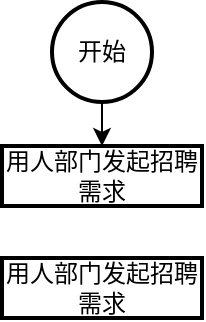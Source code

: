 <mxfile version="21.5.0" type="github">
  <diagram name="第 1 页" id="bBvsN8iroXIrdniodsAV">
    <mxGraphModel dx="1434" dy="764" grid="0" gridSize="10" guides="1" tooltips="1" connect="1" arrows="1" fold="1" page="1" pageScale="1" pageWidth="827" pageHeight="1169" math="0" shadow="0">
      <root>
        <mxCell id="0" />
        <mxCell id="1" parent="0" />
        <mxCell id="igFqEQNSGW9ujfR-BA13-3" value="" style="edgeStyle=orthogonalEdgeStyle;rounded=0;orthogonalLoop=1;jettySize=auto;html=1;" edge="1" parent="1" source="igFqEQNSGW9ujfR-BA13-1" target="igFqEQNSGW9ujfR-BA13-2">
          <mxGeometry relative="1" as="geometry" />
        </mxCell>
        <mxCell id="igFqEQNSGW9ujfR-BA13-1" value="开始" style="strokeWidth=2;html=1;shape=mxgraph.flowchart.start_2;whiteSpace=wrap;aspect=fixed;" vertex="1" parent="1">
          <mxGeometry x="580" y="40" width="50" height="50" as="geometry" />
        </mxCell>
        <mxCell id="igFqEQNSGW9ujfR-BA13-2" value="用人部门发起招聘需求" style="whiteSpace=wrap;html=1;strokeWidth=2;" vertex="1" parent="1">
          <mxGeometry x="555" y="112" width="100" height="30" as="geometry" />
        </mxCell>
        <mxCell id="igFqEQNSGW9ujfR-BA13-6" value="用人部门发起招聘需求" style="whiteSpace=wrap;html=1;strokeWidth=2;" vertex="1" parent="1">
          <mxGeometry x="555" y="168" width="100" height="30" as="geometry" />
        </mxCell>
      </root>
    </mxGraphModel>
  </diagram>
</mxfile>
